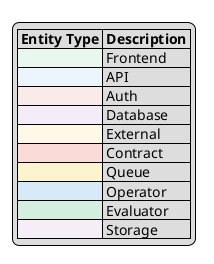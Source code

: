 @startuml common-style

' Common styling for all sequence diagrams in LayerLens
' Defines entity types with distinct colors and styles

' Basic styling
skinparam monochrome false
skinparam handwritten false
skinparam shadowing false
skinparam defaultFontName Arial
skinparam sequenceMessageAlign center
skinparam linetype polyline

' Define entity styles
skinparam participant {
  BackgroundColor white
  BorderColor black
}

' Define stereotypes and colors for different entity types
' Web/Frontend Components
skinparam participantBackgroundColor<<Frontend>> #E9F7EF
skinparam participantBorderColor<<Frontend>> #27AE60

' Backend API Services
skinparam participantBackgroundColor<<API>> #EBF5FB
skinparam participantBorderColor<<API>> #3498DB

' Authentication Services
skinparam participantBackgroundColor<<Auth>> #F9EBEA
skinparam participantBorderColor<<Auth>> #E74C3C

' Database/Storage Services
skinparam participantBackgroundColor<<Database>> #F4ECF7
skinparam participantBorderColor<<Database>> #8E44AD

' External 3rd Party Services
skinparam participantBackgroundColor<<External>> #FEF9E7
skinparam participantBorderColor<<External>> #F1C40F

' Smart Contracts
skinparam participantBackgroundColor<<Contract>> #FADBD8
skinparam participantBorderColor<<Contract>> #943126

' Message Queues
skinparam participantBackgroundColor<<Queue>> #FCF3CF
skinparam participantBorderColor<<Queue>> #B7950B

' Validator/Operator Nodes
skinparam participantBackgroundColor<<Operator>> #D6EAF8
skinparam participantBorderColor<<Operator>> #2E86C1

' Evaluation Services
skinparam participantBackgroundColor<<Evaluator>> #D4EFDF
skinparam participantBorderColor<<Evaluator>> #196F3D

' Storage Services (S3, etc)
skinparam participantBackgroundColor<<Storage>> #F5EEF8
skinparam participantBorderColor<<Storage>> #76448A

' Standard legend to include in diagrams
legend
  |= Entity Type |= Description |
  |<#E9F7EF>| Frontend | Web/UI Components |
  |<#EBF5FB>| API | Backend Services |
  |<#F9EBEA>| Auth | Authentication Services |
  |<#F4ECF7>| Database | Data Storage |
  |<#FEF9E7>| External | 3rd Party Services |
  |<#FADBD8>| Contract | Smart Contracts |
  |<#FCF3CF>| Queue | Message Queues |
  |<#D6EAF8>| Operator | Validator Nodes |
  |<#D4EFDF>| Evaluator | Evaluation Services |
  |<#F5EEF8>| Storage | Storage Services |
endlegend

@enduml